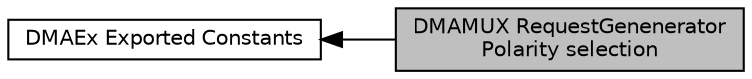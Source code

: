 digraph "DMAMUX RequestGeneneratorPolarity selection"
{
  edge [fontname="Helvetica",fontsize="10",labelfontname="Helvetica",labelfontsize="10"];
  node [fontname="Helvetica",fontsize="10",shape=box];
  rankdir=LR;
  Node1 [label="DMAMUX RequestGenenerator\lPolarity selection",height=0.2,width=0.4,color="black", fillcolor="grey75", style="filled", fontcolor="black",tooltip=" "];
  Node2 [label="DMAEx Exported Constants",height=0.2,width=0.4,color="black", fillcolor="white", style="filled",URL="$group__DMAEx__Exported__Constants.html",tooltip=" "];
  Node2->Node1 [shape=plaintext, dir="back", style="solid"];
}
